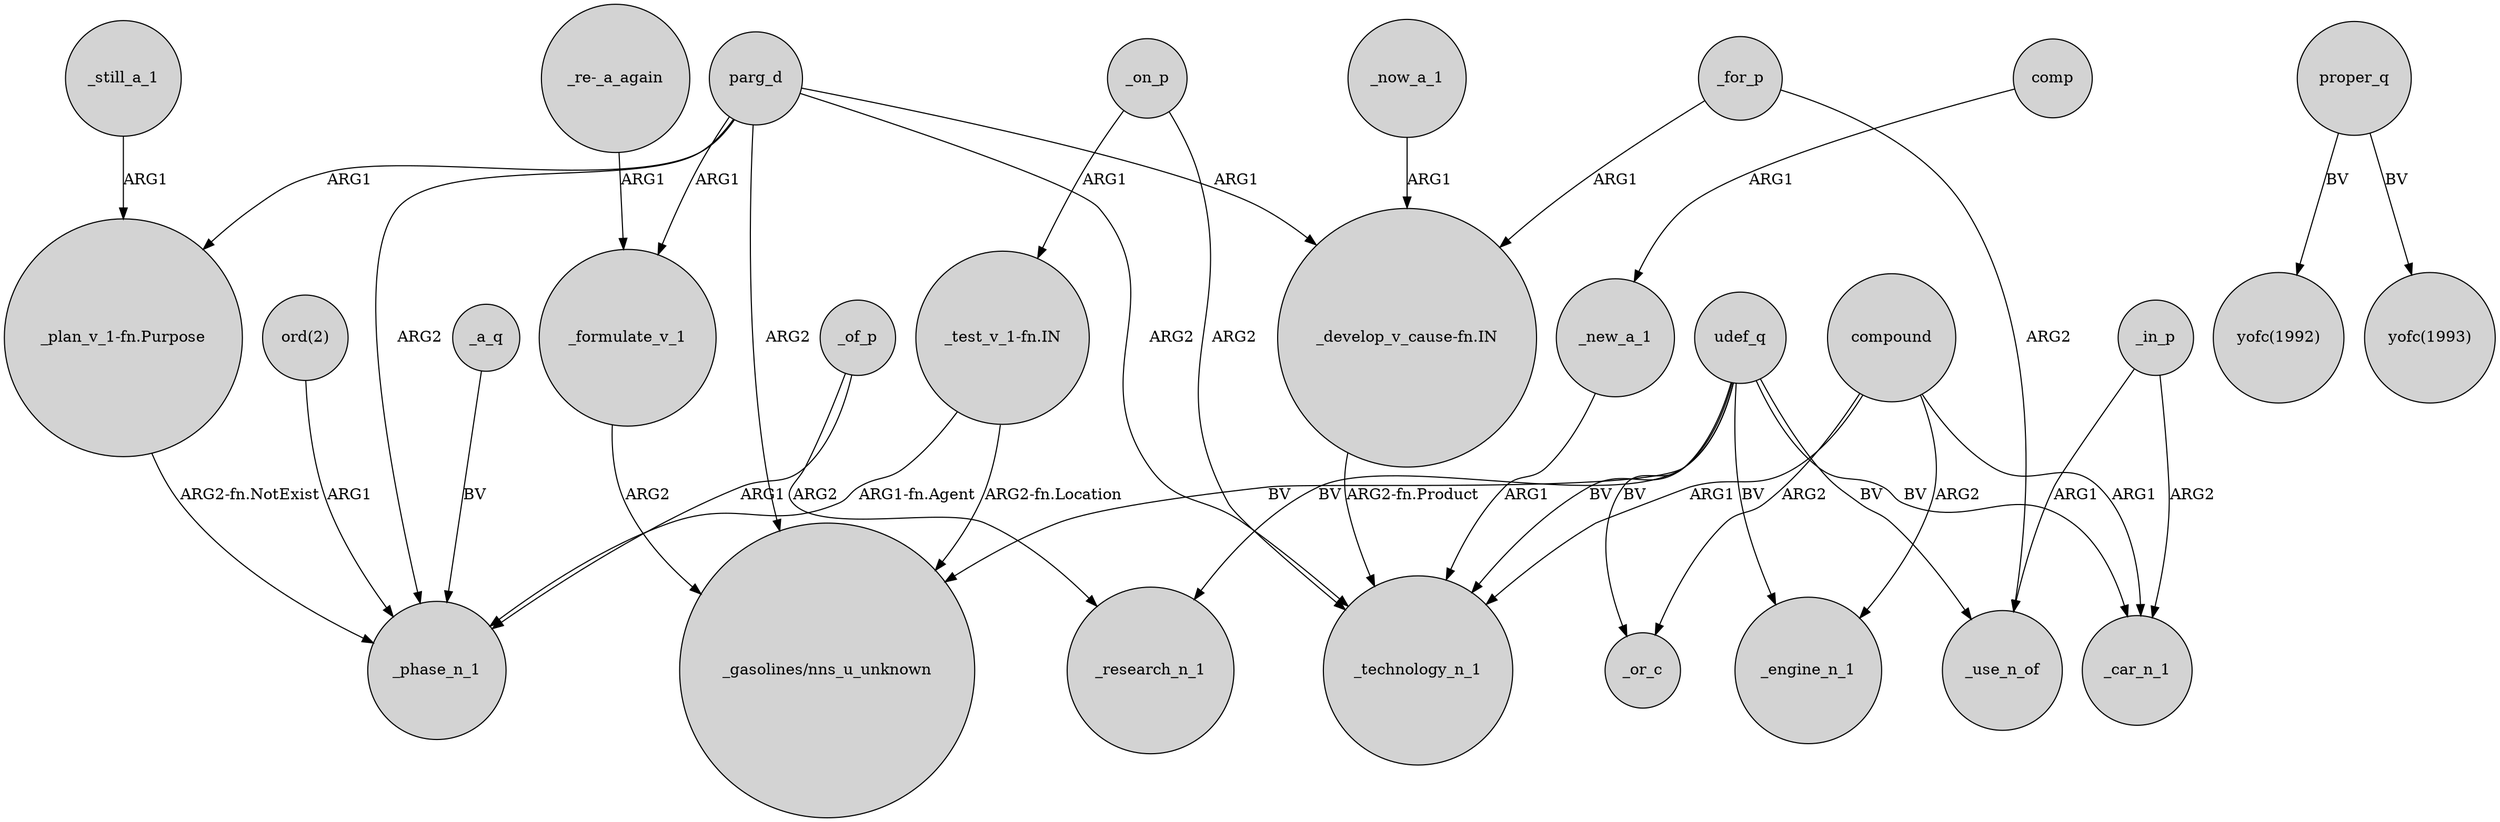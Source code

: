 digraph {
	node [shape=circle style=filled]
	parg_d -> _phase_n_1 [label=ARG2]
	_a_q -> _phase_n_1 [label=BV]
	compound -> _or_c [label=ARG2]
	_still_a_1 -> "_plan_v_1-fn.Purpose" [label=ARG1]
	_of_p -> _phase_n_1 [label=ARG1]
	compound -> _technology_n_1 [label=ARG1]
	udef_q -> _use_n_of [label=BV]
	_formulate_v_1 -> "_gasolines/nns_u_unknown" [label=ARG2]
	udef_q -> _research_n_1 [label=BV]
	_new_a_1 -> _technology_n_1 [label=ARG1]
	proper_q -> "yofc(1992)" [label=BV]
	parg_d -> _technology_n_1 [label=ARG2]
	parg_d -> "_gasolines/nns_u_unknown" [label=ARG2]
	"_test_v_1-fn.IN" -> _phase_n_1 [label="ARG1-fn.Agent"]
	"ord(2)" -> _phase_n_1 [label=ARG1]
	"_plan_v_1-fn.Purpose" -> _phase_n_1 [label="ARG2-fn.NotExist"]
	comp -> _new_a_1 [label=ARG1]
	_for_p -> "_develop_v_cause-fn.IN" [label=ARG1]
	udef_q -> _or_c [label=BV]
	parg_d -> _formulate_v_1 [label=ARG1]
	_on_p -> _technology_n_1 [label=ARG2]
	compound -> _engine_n_1 [label=ARG2]
	udef_q -> "_gasolines/nns_u_unknown" [label=BV]
	_of_p -> _research_n_1 [label=ARG2]
	parg_d -> "_develop_v_cause-fn.IN" [label=ARG1]
	"_develop_v_cause-fn.IN" -> _technology_n_1 [label="ARG2-fn.Product"]
	parg_d -> "_plan_v_1-fn.Purpose" [label=ARG1]
	"_test_v_1-fn.IN" -> "_gasolines/nns_u_unknown" [label="ARG2-fn.Location"]
	udef_q -> _technology_n_1 [label=BV]
	udef_q -> _engine_n_1 [label=BV]
	compound -> _car_n_1 [label=ARG1]
	udef_q -> _car_n_1 [label=BV]
	"_re-_a_again" -> _formulate_v_1 [label=ARG1]
	_now_a_1 -> "_develop_v_cause-fn.IN" [label=ARG1]
	_for_p -> _use_n_of [label=ARG2]
	_on_p -> "_test_v_1-fn.IN" [label=ARG1]
	_in_p -> _use_n_of [label=ARG1]
	_in_p -> _car_n_1 [label=ARG2]
	proper_q -> "yofc(1993)" [label=BV]
}
